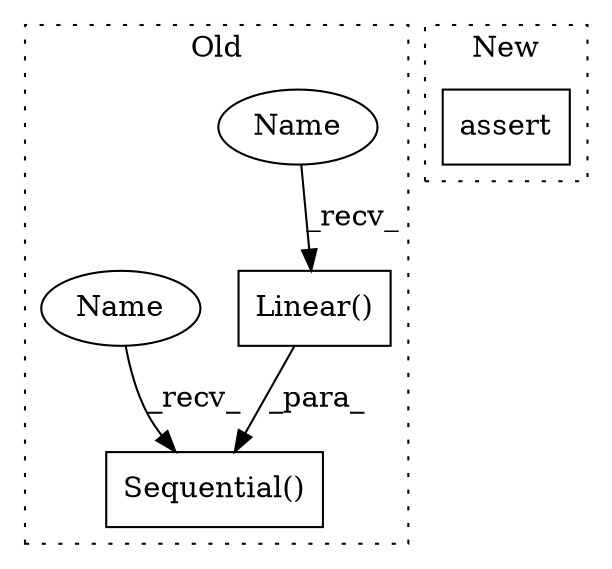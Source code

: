 digraph G {
subgraph cluster0 {
1 [label="Linear()" a="75" s="1273,1320" l="10,1" shape="box"];
3 [label="Sequential()" a="75" s="1242,1369" l="31,14" shape="box"];
4 [label="Name" a="87" s="1273" l="2" shape="ellipse"];
5 [label="Name" a="87" s="1242" l="2" shape="ellipse"];
label = "Old";
style="dotted";
}
subgraph cluster1 {
2 [label="assert" a="65" s="1632" l="7" shape="box"];
label = "New";
style="dotted";
}
1 -> 3 [label="_para_"];
4 -> 1 [label="_recv_"];
5 -> 3 [label="_recv_"];
}
